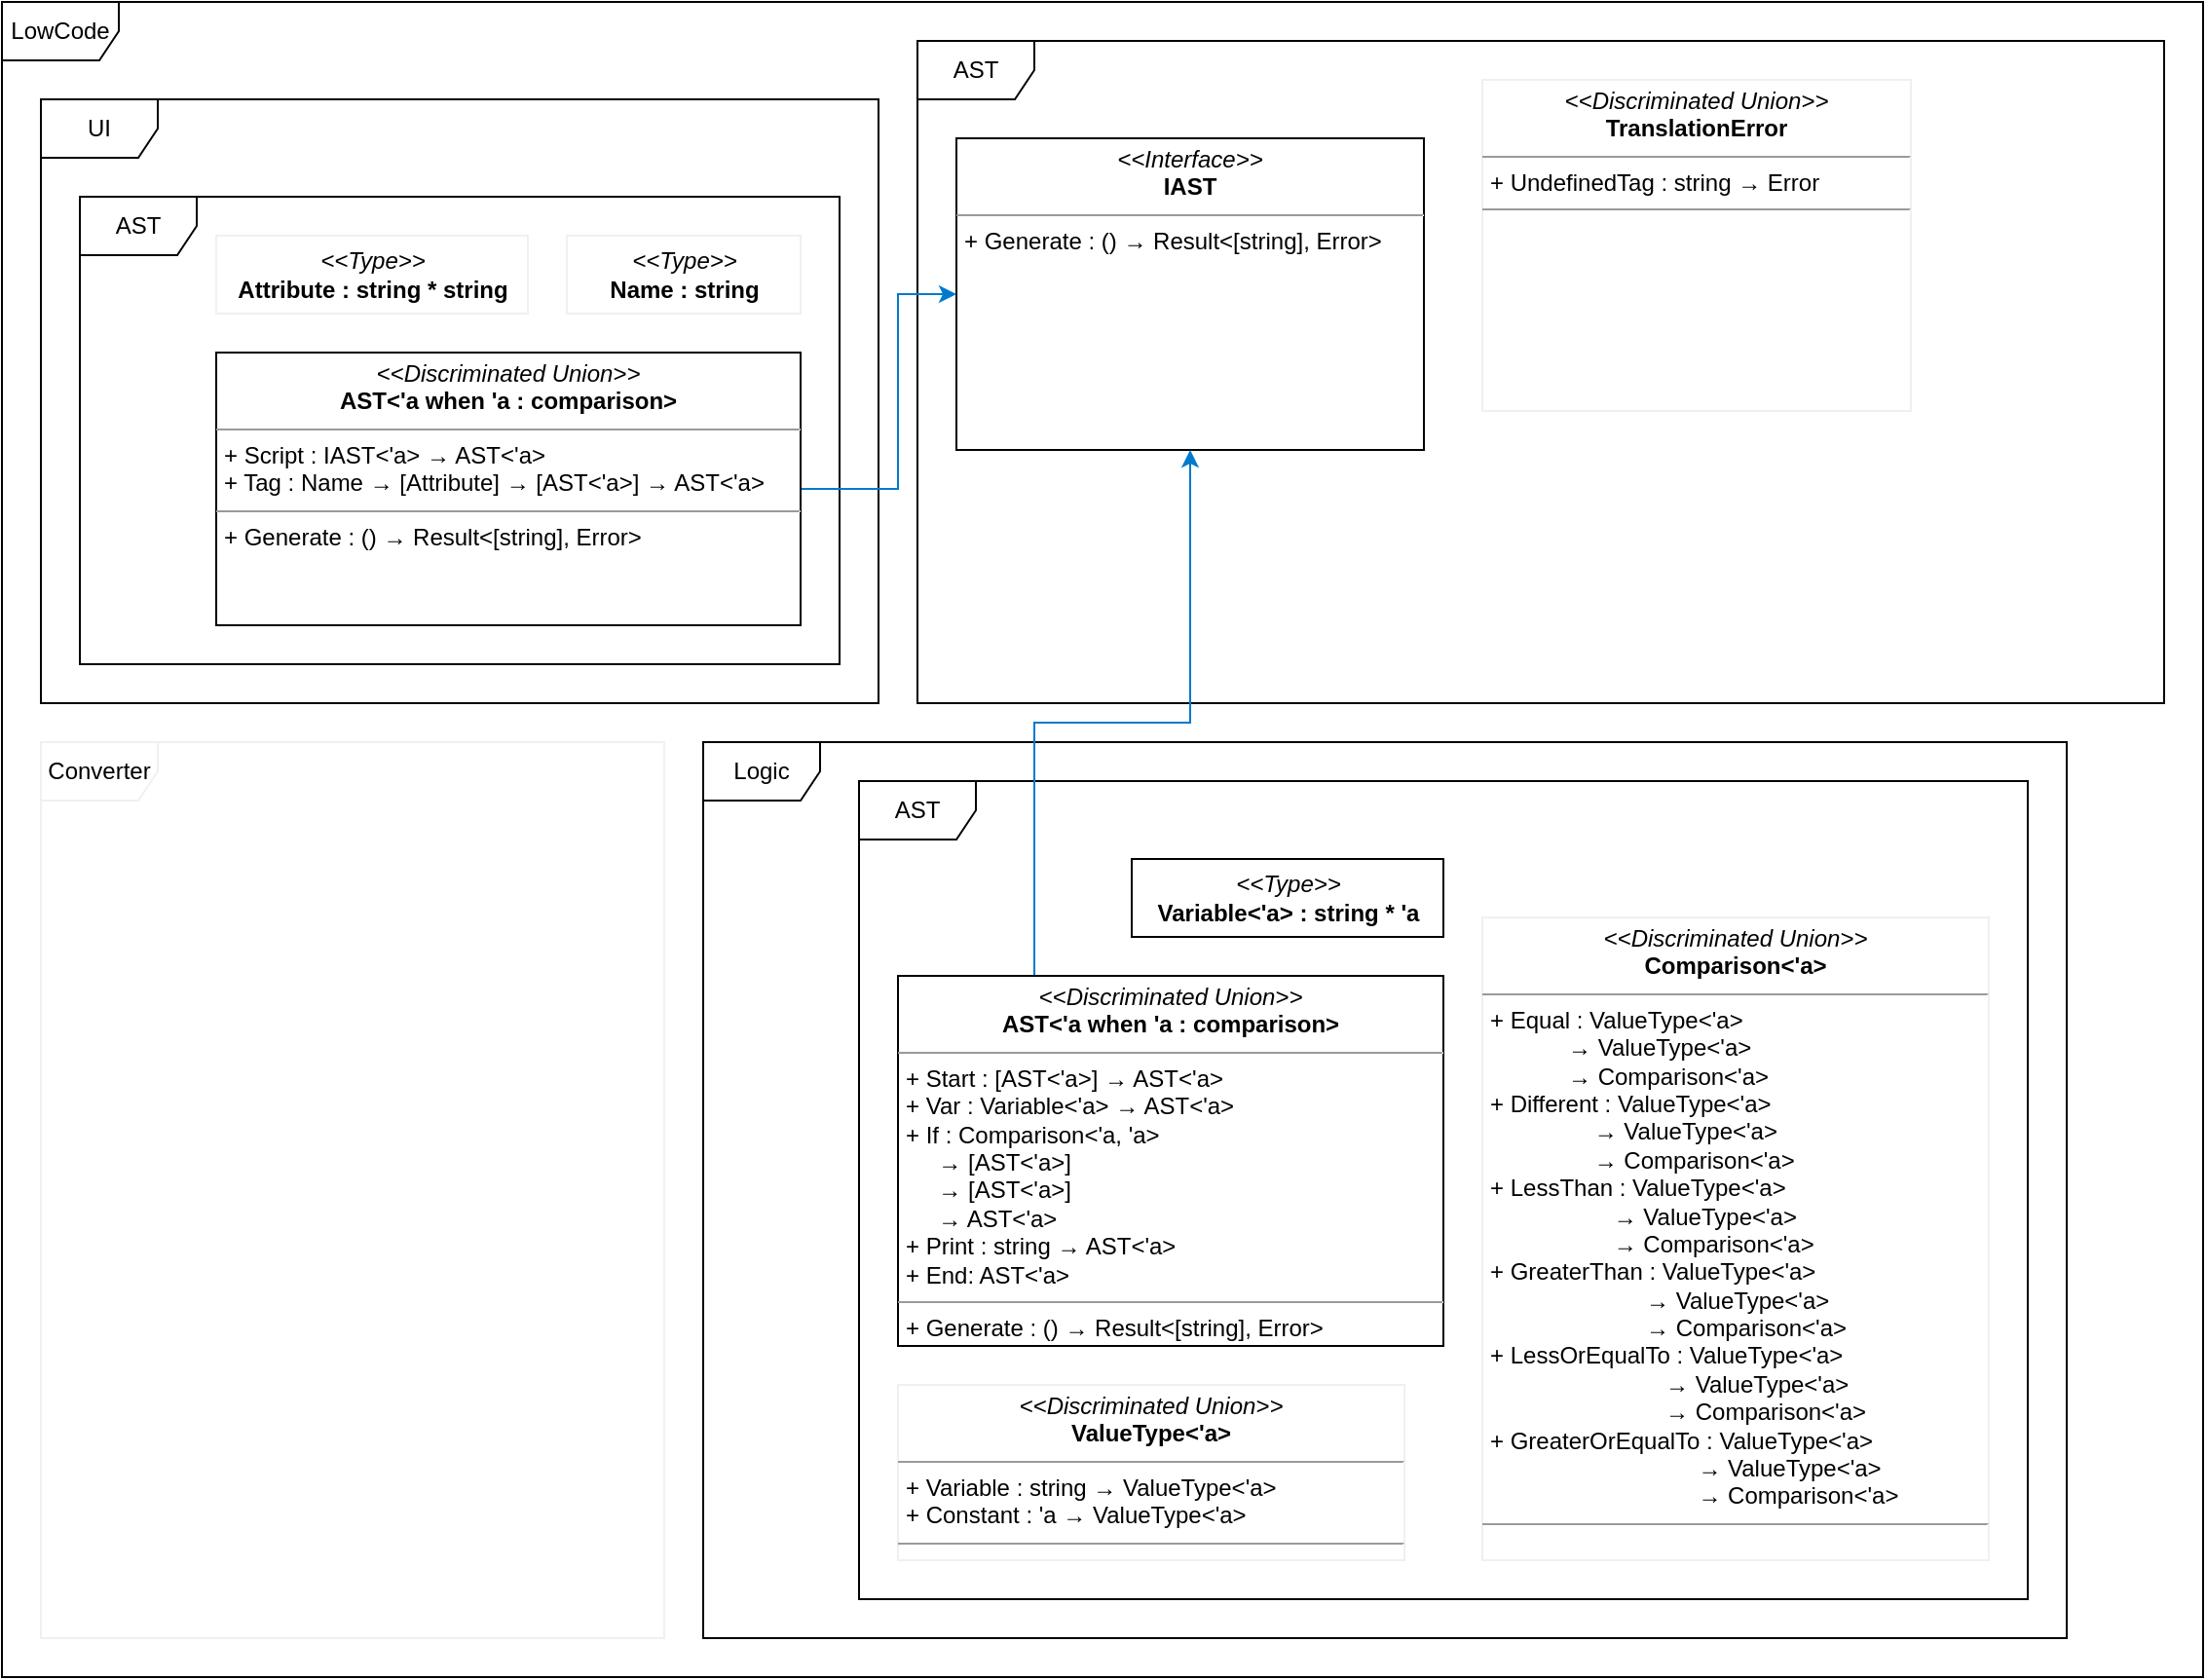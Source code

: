 <mxfile version="12.8.4" type="device"><diagram id="T1UDO6vedRfkmpoeLuDq" name="Page-1"><mxGraphModel dx="1001" dy="604" grid="1" gridSize="10" guides="1" tooltips="1" connect="1" arrows="1" fold="1" page="1" pageScale="1" pageWidth="1169" pageHeight="827" math="0" shadow="0"><root><mxCell id="0"/><mxCell id="1" parent="0"/><mxCell id="9hg5bg6Mrwd46kCuGC0m-1" value="LowCode" style="shape=umlFrame;whiteSpace=wrap;html=1;" parent="1" vertex="1"><mxGeometry x="20" y="20" width="1130" height="860" as="geometry"/></mxCell><mxCell id="9hg5bg6Mrwd46kCuGC0m-4" value="UI" style="shape=umlFrame;whiteSpace=wrap;html=1;" parent="1" vertex="1"><mxGeometry x="40" y="70" width="430" height="310" as="geometry"/></mxCell><mxCell id="9hg5bg6Mrwd46kCuGC0m-6" value="AST" style="shape=umlFrame;whiteSpace=wrap;html=1;" parent="1" vertex="1"><mxGeometry x="60" y="120" width="390" height="240" as="geometry"/></mxCell><mxCell id="9hg5bg6Mrwd46kCuGC0m-2" value="AST" style="shape=umlFrame;whiteSpace=wrap;html=1;" parent="1" vertex="1"><mxGeometry x="490" y="40" width="640" height="340" as="geometry"/></mxCell><mxCell id="9hg5bg6Mrwd46kCuGC0m-3" value="&lt;p style=&quot;margin: 0px ; margin-top: 4px ; text-align: center&quot;&gt;&lt;i&gt;&amp;lt;&amp;lt;Interface&amp;gt;&amp;gt;&lt;/i&gt;&lt;br&gt;&lt;b&gt;IAST&lt;/b&gt;&lt;/p&gt;&lt;hr size=&quot;1&quot;&gt;&lt;p style=&quot;margin: 0px ; margin-left: 4px&quot;&gt;+ Generate : ()&amp;nbsp;→ Result&amp;lt;[string], Error&amp;gt;&lt;/p&gt;" style="verticalAlign=top;align=left;overflow=fill;fontSize=12;fontFamily=Helvetica;html=1;" parent="1" vertex="1"><mxGeometry x="510" y="90" width="240" height="160" as="geometry"/></mxCell><mxCell id="MTdwlW0B4_0gqaAoSjhR-8" style="edgeStyle=orthogonalEdgeStyle;rounded=0;orthogonalLoop=1;jettySize=auto;html=1;exitX=1;exitY=0.5;exitDx=0;exitDy=0;entryX=0;entryY=0.5;entryDx=0;entryDy=0;strokeColor=#007ACC;" parent="1" source="9hg5bg6Mrwd46kCuGC0m-8" target="9hg5bg6Mrwd46kCuGC0m-3" edge="1"><mxGeometry relative="1" as="geometry"><Array as="points"><mxPoint x="480" y="270"/><mxPoint x="480" y="170"/></Array></mxGeometry></mxCell><mxCell id="9hg5bg6Mrwd46kCuGC0m-8" value="&lt;p style=&quot;margin: 0px ; margin-top: 4px ; text-align: center&quot;&gt;&lt;i&gt;&amp;lt;&amp;lt;Discriminated Union&amp;gt;&amp;gt;&lt;/i&gt;&lt;br&gt;&lt;b&gt;AST&amp;lt;'a when 'a : comparison&amp;gt;&lt;/b&gt;&lt;/p&gt;&lt;hr size=&quot;1&quot;&gt;&lt;p style=&quot;margin: 0px ; margin-left: 4px&quot;&gt;+ Script : IAST&amp;lt;'a&amp;gt;&amp;nbsp;→ AST&amp;lt;'a&amp;gt;&lt;/p&gt;&lt;p style=&quot;margin: 0px ; margin-left: 4px&quot;&gt;+ Tag : Name → [Attribute]&amp;nbsp;→ [AST&amp;lt;'a&amp;gt;]&amp;nbsp;→ AST&amp;lt;'a&amp;gt;&lt;/p&gt;&lt;hr size=&quot;1&quot;&gt;&lt;p style=&quot;margin: 0px ; margin-left: 4px&quot;&gt;+ Generate : ()&amp;nbsp;→ Result&amp;lt;[string], Error&amp;gt;&lt;/p&gt;" style="verticalAlign=top;align=left;overflow=fill;fontSize=12;fontFamily=Helvetica;html=1;" parent="1" vertex="1"><mxGeometry x="130" y="200" width="300" height="140" as="geometry"/></mxCell><mxCell id="MTdwlW0B4_0gqaAoSjhR-1" value="Logic" style="shape=umlFrame;whiteSpace=wrap;html=1;" parent="1" vertex="1"><mxGeometry x="380" y="400" width="700" height="460" as="geometry"/></mxCell><mxCell id="MTdwlW0B4_0gqaAoSjhR-2" value="AST" style="shape=umlFrame;whiteSpace=wrap;html=1;" parent="1" vertex="1"><mxGeometry x="460" y="420" width="600" height="420" as="geometry"/></mxCell><mxCell id="MTdwlW0B4_0gqaAoSjhR-11" style="edgeStyle=orthogonalEdgeStyle;rounded=0;orthogonalLoop=1;jettySize=auto;html=1;exitX=0.25;exitY=0;exitDx=0;exitDy=0;strokeColor=#007ACC;entryX=0.5;entryY=1;entryDx=0;entryDy=0;" parent="1" source="MTdwlW0B4_0gqaAoSjhR-3" target="9hg5bg6Mrwd46kCuGC0m-3" edge="1"><mxGeometry relative="1" as="geometry"><Array as="points"><mxPoint x="550" y="390"/><mxPoint x="630" y="390"/></Array></mxGeometry></mxCell><mxCell id="MTdwlW0B4_0gqaAoSjhR-3" value="&lt;p style=&quot;margin: 0px ; margin-top: 4px ; text-align: center&quot;&gt;&lt;i&gt;&amp;lt;&amp;lt;Discriminated Union&amp;gt;&amp;gt;&lt;/i&gt;&lt;br&gt;&lt;b&gt;AST&amp;lt;'a when 'a : comparison&amp;gt;&lt;/b&gt;&lt;/p&gt;&lt;hr size=&quot;1&quot;&gt;&lt;p style=&quot;margin: 0px ; margin-left: 4px&quot;&gt;+ Start : [AST&amp;lt;'a&amp;gt;] → AST&amp;lt;'a&amp;gt;&lt;/p&gt;&lt;p style=&quot;margin: 0px ; margin-left: 4px&quot;&gt;+ Var : Variable&amp;lt;'a&amp;gt; → AST&amp;lt;'a&amp;gt;&lt;/p&gt;&lt;p style=&quot;margin: 0px ; margin-left: 4px&quot;&gt;+ If : Comparison&amp;lt;'a, 'a&amp;gt;&lt;/p&gt;&lt;p style=&quot;margin: 0px ; margin-left: 4px&quot;&gt;&amp;nbsp; &amp;nbsp; &amp;nbsp;→&amp;nbsp;[AST&amp;lt;'a&amp;gt;]&lt;/p&gt;&lt;p style=&quot;margin: 0px ; margin-left: 4px&quot;&gt;&amp;nbsp; &amp;nbsp; &amp;nbsp;→ [AST&amp;lt;'a&amp;gt;]&lt;/p&gt;&lt;p style=&quot;margin: 0px ; margin-left: 4px&quot;&gt;&amp;nbsp; &amp;nbsp; &amp;nbsp;→ AST&amp;lt;'a&amp;gt;&lt;/p&gt;&lt;p style=&quot;margin: 0px ; margin-left: 4px&quot;&gt;+ Print : string&amp;nbsp;→ AST&amp;lt;'a&amp;gt;&lt;/p&gt;&lt;p style=&quot;margin: 0px ; margin-left: 4px&quot;&gt;+ End: AST&amp;lt;'a&amp;gt;&lt;/p&gt;&lt;hr size=&quot;1&quot;&gt;&lt;p style=&quot;margin: 0px ; margin-left: 4px&quot;&gt;+ Generate : ()&amp;nbsp;→ Result&amp;lt;[string], Error&amp;gt;&lt;/p&gt;" style="verticalAlign=top;align=left;overflow=fill;fontSize=12;fontFamily=Helvetica;html=1;" parent="1" vertex="1"><mxGeometry x="480" y="520" width="280" height="190" as="geometry"/></mxCell><mxCell id="MTdwlW0B4_0gqaAoSjhR-4" value="&lt;i&gt;&amp;lt;&amp;lt;Type&amp;gt;&amp;gt;&lt;/i&gt;&lt;br&gt;&lt;b&gt;Variable&amp;lt;'a&amp;gt; : string * 'a&lt;/b&gt;" style="html=1;" parent="1" vertex="1"><mxGeometry x="600" y="460" width="160" height="40" as="geometry"/></mxCell><mxCell id="MTdwlW0B4_0gqaAoSjhR-6" value="&lt;p style=&quot;margin: 0px ; margin-top: 4px ; text-align: center&quot;&gt;&lt;i&gt;&amp;lt;&amp;lt;Discriminated Union&amp;gt;&amp;gt;&lt;/i&gt;&lt;br&gt;&lt;b&gt;Comparison&amp;lt;'a&amp;gt;&lt;/b&gt;&lt;/p&gt;&lt;hr size=&quot;1&quot;&gt;&lt;p style=&quot;margin: 0px ; margin-left: 4px&quot;&gt;+ Equal : ValueType&amp;lt;'a&amp;gt;&lt;/p&gt;&lt;p style=&quot;margin: 0px ; margin-left: 4px&quot;&gt;&amp;nbsp; &amp;nbsp; &amp;nbsp; &amp;nbsp; &amp;nbsp; &amp;nbsp; → ValueType&amp;lt;'a&amp;gt;&lt;/p&gt;&lt;p style=&quot;margin: 0px ; margin-left: 4px&quot;&gt;&amp;nbsp; &amp;nbsp; &amp;nbsp; &amp;nbsp; &amp;nbsp; &amp;nbsp; → Comparison&amp;lt;'a&amp;gt;&lt;/p&gt;&lt;p style=&quot;margin: 0px ; margin-left: 4px&quot;&gt;+ Different : ValueType&amp;lt;'a&amp;gt;&lt;/p&gt;&lt;p style=&quot;margin: 0px ; margin-left: 4px&quot;&gt;&amp;nbsp; &amp;nbsp; &amp;nbsp; &amp;nbsp; &amp;nbsp; &amp;nbsp; &amp;nbsp; &amp;nbsp; → ValueType&amp;lt;'a&amp;gt;&lt;/p&gt;&lt;p style=&quot;margin: 0px ; margin-left: 4px&quot;&gt;&amp;nbsp; &amp;nbsp; &amp;nbsp; &amp;nbsp; &amp;nbsp; &amp;nbsp; &amp;nbsp; &amp;nbsp; → Comparison&amp;lt;'a&amp;gt;&lt;/p&gt;&lt;p style=&quot;margin: 0px ; margin-left: 4px&quot;&gt;+ LessThan : ValueType&amp;lt;'a&amp;gt;&lt;/p&gt;&lt;p style=&quot;margin: 0px ; margin-left: 4px&quot;&gt;&amp;nbsp; &amp;nbsp; &amp;nbsp; &amp;nbsp; &amp;nbsp; &amp;nbsp; &amp;nbsp; &amp;nbsp; &amp;nbsp; &amp;nbsp;→ ValueType&amp;lt;'a&amp;gt;&lt;/p&gt;&lt;p style=&quot;margin: 0px ; margin-left: 4px&quot;&gt;&amp;nbsp; &amp;nbsp; &amp;nbsp; &amp;nbsp; &amp;nbsp; &amp;nbsp; &amp;nbsp; &amp;nbsp; &amp;nbsp; &amp;nbsp;→ Comparison&amp;lt;'a&amp;gt;&lt;/p&gt;&lt;p style=&quot;margin: 0px ; margin-left: 4px&quot;&gt;+ GreaterThan : ValueType&amp;lt;'a&amp;gt;&lt;/p&gt;&lt;p style=&quot;margin: 0px ; margin-left: 4px&quot;&gt;&amp;nbsp; &amp;nbsp; &amp;nbsp; &amp;nbsp; &amp;nbsp; &amp;nbsp; &amp;nbsp; &amp;nbsp; &amp;nbsp; &amp;nbsp; &amp;nbsp; &amp;nbsp;&amp;nbsp;→ ValueType&amp;lt;'a&amp;gt;&lt;/p&gt;&lt;p style=&quot;margin: 0px ; margin-left: 4px&quot;&gt;&amp;nbsp; &amp;nbsp; &amp;nbsp; &amp;nbsp; &amp;nbsp; &amp;nbsp; &amp;nbsp; &amp;nbsp; &amp;nbsp; &amp;nbsp; &amp;nbsp; &amp;nbsp;&amp;nbsp;→ Comparison&amp;lt;'a&amp;gt;&lt;/p&gt;&lt;p style=&quot;margin: 0px ; margin-left: 4px&quot;&gt;+ LessOrEqualTo : ValueType&amp;lt;'a&amp;gt;&lt;/p&gt;&lt;p style=&quot;margin: 0px ; margin-left: 4px&quot;&gt;&amp;nbsp; &amp;nbsp; &amp;nbsp; &amp;nbsp; &amp;nbsp; &amp;nbsp; &amp;nbsp; &amp;nbsp; &amp;nbsp; &amp;nbsp; &amp;nbsp; &amp;nbsp; &amp;nbsp; &amp;nbsp;→ ValueType&amp;lt;'a&amp;gt;&lt;/p&gt;&lt;p style=&quot;margin: 0px ; margin-left: 4px&quot;&gt;&amp;nbsp; &amp;nbsp; &amp;nbsp; &amp;nbsp; &amp;nbsp; &amp;nbsp; &amp;nbsp; &amp;nbsp; &amp;nbsp; &amp;nbsp; &amp;nbsp; &amp;nbsp; &amp;nbsp; &amp;nbsp;→ Comparison&amp;lt;'a&amp;gt;&lt;/p&gt;&lt;p style=&quot;margin: 0px ; margin-left: 4px&quot;&gt;+ GreaterOrEqualTo : ValueType&amp;lt;'a&amp;gt;&lt;/p&gt;&lt;p style=&quot;margin: 0px ; margin-left: 4px&quot;&gt;&amp;nbsp; &amp;nbsp; &amp;nbsp; &amp;nbsp; &amp;nbsp; &amp;nbsp; &amp;nbsp; &amp;nbsp; &amp;nbsp; &amp;nbsp; &amp;nbsp; &amp;nbsp; &amp;nbsp; &amp;nbsp; &amp;nbsp; &amp;nbsp;&amp;nbsp;→ ValueType&amp;lt;'a&amp;gt;&lt;/p&gt;&lt;p style=&quot;margin: 0px ; margin-left: 4px&quot;&gt;&amp;nbsp; &amp;nbsp; &amp;nbsp; &amp;nbsp; &amp;nbsp; &amp;nbsp; &amp;nbsp; &amp;nbsp; &amp;nbsp; &amp;nbsp; &amp;nbsp; &amp;nbsp; &amp;nbsp; &amp;nbsp; &amp;nbsp; &amp;nbsp;&amp;nbsp;→ Comparison&amp;lt;'a&amp;gt;&lt;/p&gt;&lt;hr size=&quot;1&quot;&gt;&lt;p style=&quot;margin: 0px ; margin-left: 4px&quot;&gt;&lt;br&gt;&lt;/p&gt;" style="verticalAlign=top;align=left;overflow=fill;fontSize=12;fontFamily=Helvetica;html=1;strokeColor=#F0F0F0;fillColor=none;" parent="1" vertex="1"><mxGeometry x="780" y="490" width="260" height="330" as="geometry"/></mxCell><mxCell id="MTdwlW0B4_0gqaAoSjhR-7" value="&lt;p style=&quot;margin: 0px ; margin-top: 4px ; text-align: center&quot;&gt;&lt;i&gt;&amp;lt;&amp;lt;Discriminated Union&amp;gt;&amp;gt;&lt;/i&gt;&lt;br&gt;&lt;b&gt;ValueType&amp;lt;'a&amp;gt;&lt;/b&gt;&lt;/p&gt;&lt;hr size=&quot;1&quot;&gt;&lt;p style=&quot;margin: 0px ; margin-left: 4px&quot;&gt;+ Variable : string →&amp;nbsp;ValueType&amp;lt;'a&amp;gt;&lt;/p&gt;&lt;p style=&quot;margin: 0px ; margin-left: 4px&quot;&gt;+ Constant : 'a →&amp;nbsp;ValueType&amp;lt;'a&amp;gt;&lt;/p&gt;&lt;hr size=&quot;1&quot;&gt;&lt;p style=&quot;margin: 0px ; margin-left: 4px&quot;&gt;&lt;br&gt;&lt;/p&gt;" style="verticalAlign=top;align=left;overflow=fill;fontSize=12;fontFamily=Helvetica;html=1;strokeColor=#F0F0F0;fillColor=none;" parent="1" vertex="1"><mxGeometry x="480" y="730" width="260" height="90" as="geometry"/></mxCell><mxCell id="MTdwlW0B4_0gqaAoSjhR-10" value="&lt;i&gt;&amp;lt;&amp;lt;Type&amp;gt;&amp;gt;&lt;/i&gt;&lt;br&gt;&lt;b&gt;Attribute : string * string&lt;/b&gt;" style="html=1;strokeColor=#F0F0F0;fillColor=none;" parent="1" vertex="1"><mxGeometry x="130" y="140" width="160" height="40" as="geometry"/></mxCell><mxCell id="MTdwlW0B4_0gqaAoSjhR-14" value="&lt;i&gt;&amp;lt;&amp;lt;Type&amp;gt;&amp;gt;&lt;/i&gt;&lt;br&gt;&lt;b&gt;Name : string&lt;/b&gt;" style="html=1;strokeColor=#F0F0F0;fillColor=none;" parent="1" vertex="1"><mxGeometry x="310" y="140" width="120" height="40" as="geometry"/></mxCell><mxCell id="MTdwlW0B4_0gqaAoSjhR-15" value="&lt;p style=&quot;margin: 0px ; margin-top: 4px ; text-align: center&quot;&gt;&lt;i&gt;&amp;lt;&amp;lt;Discriminated Union&amp;gt;&amp;gt;&lt;/i&gt;&lt;br&gt;&lt;b&gt;TranslationError&lt;/b&gt;&lt;/p&gt;&lt;hr size=&quot;1&quot;&gt;&lt;p style=&quot;margin: 0px ; margin-left: 4px&quot;&gt;+ UndefinedTag : string&amp;nbsp;→ Error&lt;/p&gt;&lt;hr size=&quot;1&quot;&gt;&lt;p style=&quot;margin: 0px ; margin-left: 4px&quot;&gt;&lt;br&gt;&lt;/p&gt;" style="verticalAlign=top;align=left;overflow=fill;fontSize=12;fontFamily=Helvetica;html=1;strokeColor=#F0F0F0;fillColor=none;" parent="1" vertex="1"><mxGeometry x="780" y="60" width="220" height="170" as="geometry"/></mxCell><mxCell id="MTdwlW0B4_0gqaAoSjhR-16" value="Converter" style="shape=umlFrame;whiteSpace=wrap;html=1;strokeColor=#F0F0F0;fillColor=none;" parent="1" vertex="1"><mxGeometry x="40" y="400" width="320" height="460" as="geometry"/></mxCell></root></mxGraphModel></diagram></mxfile>